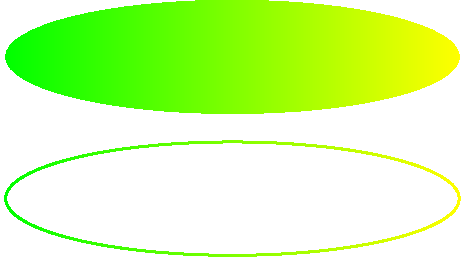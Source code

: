 unitsize(1cm);
path g = ellipse((0,0), 4, 1);
axialshade(g, green, (-4,0), yellow, (4,0));
axialshade(shift(0,-2.5)*g, stroke=true,
           green+linewidth(2mm), (-4,0), yellow, (4,0));
